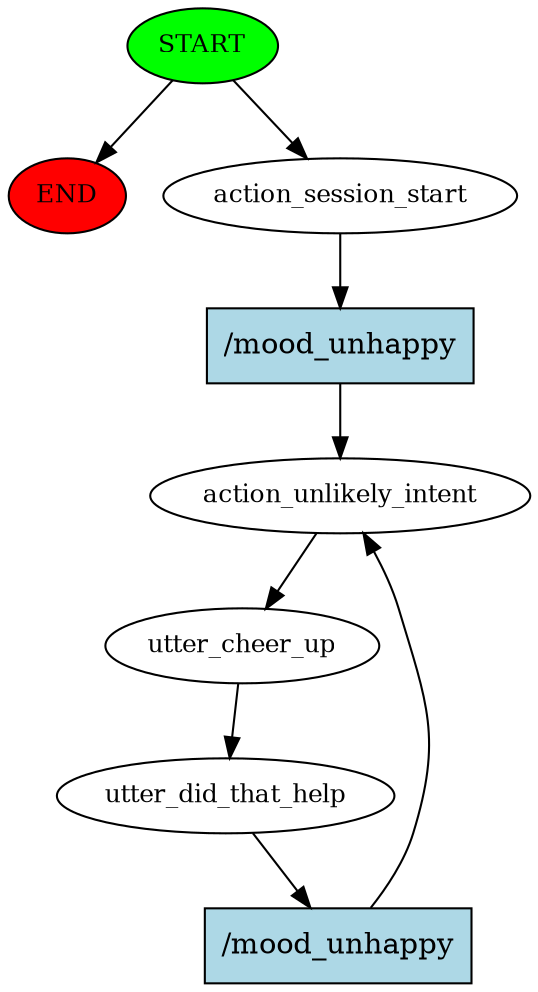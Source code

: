 digraph  {
0 [class="start active", fillcolor=green, fontsize=12, label=START, style=filled];
"-1" [class=end, fillcolor=red, fontsize=12, label=END, style=filled];
1 [class=active, fontsize=12, label=action_session_start];
2 [class=active, fontsize=12, label=action_unlikely_intent];
3 [class=active, fontsize=12, label=utter_cheer_up];
4 [class="active dashed", fontsize=12, label=utter_did_that_help];
8 [class="intent active", fillcolor=lightblue, label="/mood_unhappy", shape=rect, style=filled];
9 [class="intent active", fillcolor=lightblue, label="/mood_unhappy", shape=rect, style=filled];
0 -> "-1"  [class="", key=NONE, label=""];
0 -> 1  [class=active, key=NONE, label=""];
1 -> 8  [class=active, key=0];
2 -> 3  [class=active, key=NONE, label=""];
3 -> 4  [class=active, key=NONE, label=""];
4 -> 9  [class=active, key=0];
8 -> 2  [class=active, key=0];
9 -> 2  [class=active, key=0];
}
